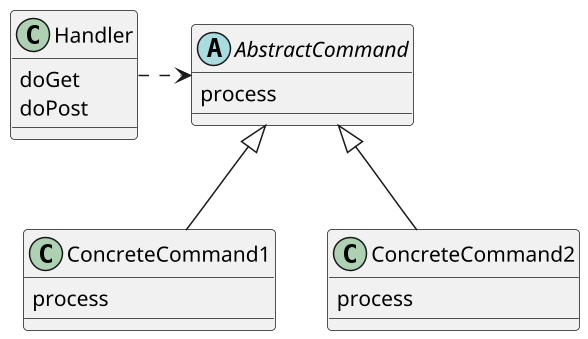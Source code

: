 @startuml
scale 1.5
class Handler {
doGet
doPost
}

abstract class AbstractCommand {
process
}
class ConcreteCommand1 {
process
}
class ConcreteCommand2 {
process
}

Handler .right.> AbstractCommand
AbstractCommand <|-- ConcreteCommand1
AbstractCommand <|-- ConcreteCommand2

@enduml